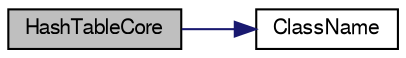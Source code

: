 digraph "HashTableCore"
{
  bgcolor="transparent";
  edge [fontname="FreeSans",fontsize="10",labelfontname="FreeSans",labelfontsize="10"];
  node [fontname="FreeSans",fontsize="10",shape=record];
  rankdir="LR";
  Node0 [label="HashTableCore",height=0.2,width=0.4,color="black", fillcolor="grey75", style="filled", fontcolor="black"];
  Node0 -> Node1 [color="midnightblue",fontsize="10",style="solid",fontname="FreeSans"];
  Node1 [label="ClassName",height=0.2,width=0.4,color="black",URL="$a25706.html#ae1097d86b12c404a3750db8d0e292cda",tooltip="Define template name and debug. "];
}
